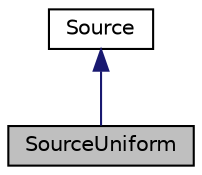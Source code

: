 digraph "SourceUniform"
{
 // LATEX_PDF_SIZE
  edge [fontname="Helvetica",fontsize="10",labelfontname="Helvetica",labelfontsize="10"];
  node [fontname="Helvetica",fontsize="10",shape=record];
  Node0 [label="SourceUniform",height=0.2,width=0.4,color="black", fillcolor="grey75", style="filled", fontcolor="black",tooltip="A uniform surface brightness circular source."];
  Node1 -> Node0 [dir="back",color="midnightblue",fontsize="10",style="solid",fontname="Helvetica"];
  Node1 [label="Source",height=0.2,width=0.4,color="black", fillcolor="white", style="filled",URL="$class_source.html",tooltip="Base class for all sources."];
}
